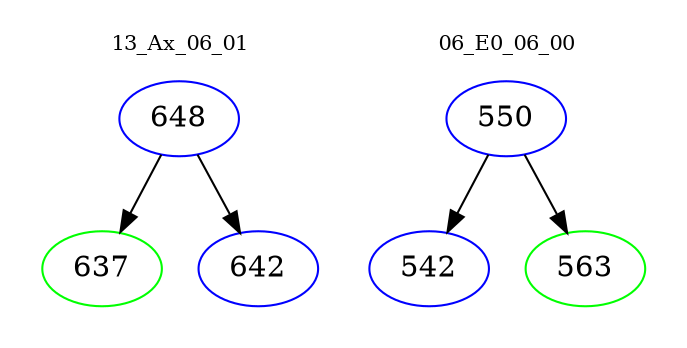 digraph{
subgraph cluster_0 {
color = white
label = "13_Ax_06_01";
fontsize=10;
T0_648 [label="648", color="blue"]
T0_648 -> T0_637 [color="black"]
T0_637 [label="637", color="green"]
T0_648 -> T0_642 [color="black"]
T0_642 [label="642", color="blue"]
}
subgraph cluster_1 {
color = white
label = "06_E0_06_00";
fontsize=10;
T1_550 [label="550", color="blue"]
T1_550 -> T1_542 [color="black"]
T1_542 [label="542", color="blue"]
T1_550 -> T1_563 [color="black"]
T1_563 [label="563", color="green"]
}
}
